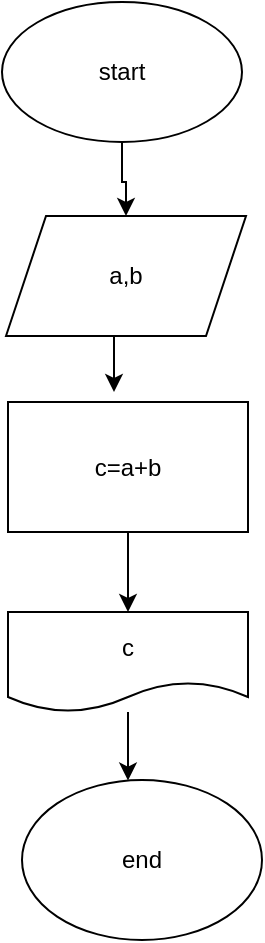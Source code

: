 <mxfile version="20.2.2" type="github">
  <diagram id="C5RBs43oDa-KdzZeNtuy" name="Page-1">
    <mxGraphModel dx="998" dy="579" grid="1" gridSize="10" guides="1" tooltips="1" connect="1" arrows="1" fold="1" page="1" pageScale="1" pageWidth="827" pageHeight="1169" math="0" shadow="0">
      <root>
        <mxCell id="WIyWlLk6GJQsqaUBKTNV-0" />
        <mxCell id="WIyWlLk6GJQsqaUBKTNV-1" parent="WIyWlLk6GJQsqaUBKTNV-0" />
        <mxCell id="fpfkYht1Zz97vpIp1Jbi-11" style="edgeStyle=orthogonalEdgeStyle;rounded=0;orthogonalLoop=1;jettySize=auto;html=1;exitX=0.5;exitY=1;exitDx=0;exitDy=0;" edge="1" parent="WIyWlLk6GJQsqaUBKTNV-1" source="fpfkYht1Zz97vpIp1Jbi-0" target="fpfkYht1Zz97vpIp1Jbi-3">
          <mxGeometry relative="1" as="geometry" />
        </mxCell>
        <mxCell id="fpfkYht1Zz97vpIp1Jbi-0" value="start" style="ellipse;whiteSpace=wrap;html=1;" vertex="1" parent="WIyWlLk6GJQsqaUBKTNV-1">
          <mxGeometry x="334" y="5" width="120" height="70" as="geometry" />
        </mxCell>
        <mxCell id="fpfkYht1Zz97vpIp1Jbi-10" style="edgeStyle=orthogonalEdgeStyle;rounded=0;orthogonalLoop=1;jettySize=auto;html=1;exitX=0.5;exitY=1;exitDx=0;exitDy=0;" edge="1" parent="WIyWlLk6GJQsqaUBKTNV-1" source="fpfkYht1Zz97vpIp1Jbi-3">
          <mxGeometry relative="1" as="geometry">
            <mxPoint x="390" y="200" as="targetPoint" />
          </mxGeometry>
        </mxCell>
        <mxCell id="fpfkYht1Zz97vpIp1Jbi-3" value="a,b" style="shape=parallelogram;perimeter=parallelogramPerimeter;whiteSpace=wrap;html=1;fixedSize=1;" vertex="1" parent="WIyWlLk6GJQsqaUBKTNV-1">
          <mxGeometry x="336" y="112" width="120" height="60" as="geometry" />
        </mxCell>
        <mxCell id="fpfkYht1Zz97vpIp1Jbi-18" style="edgeStyle=orthogonalEdgeStyle;rounded=0;orthogonalLoop=1;jettySize=auto;html=1;exitX=0.5;exitY=1;exitDx=0;exitDy=0;entryX=0.5;entryY=0;entryDx=0;entryDy=0;" edge="1" parent="WIyWlLk6GJQsqaUBKTNV-1" source="fpfkYht1Zz97vpIp1Jbi-12" target="fpfkYht1Zz97vpIp1Jbi-16">
          <mxGeometry relative="1" as="geometry" />
        </mxCell>
        <mxCell id="fpfkYht1Zz97vpIp1Jbi-12" value="c=a+b" style="rounded=0;whiteSpace=wrap;html=1;" vertex="1" parent="WIyWlLk6GJQsqaUBKTNV-1">
          <mxGeometry x="337" y="205" width="120" height="65" as="geometry" />
        </mxCell>
        <mxCell id="fpfkYht1Zz97vpIp1Jbi-27" value="" style="edgeStyle=orthogonalEdgeStyle;rounded=0;orthogonalLoop=1;jettySize=auto;html=1;" edge="1" parent="WIyWlLk6GJQsqaUBKTNV-1" source="fpfkYht1Zz97vpIp1Jbi-16" target="fpfkYht1Zz97vpIp1Jbi-19">
          <mxGeometry relative="1" as="geometry">
            <Array as="points">
              <mxPoint x="404" y="410" />
              <mxPoint x="404" y="410" />
            </Array>
          </mxGeometry>
        </mxCell>
        <mxCell id="fpfkYht1Zz97vpIp1Jbi-16" value="c" style="shape=document;whiteSpace=wrap;html=1;boundedLbl=1;" vertex="1" parent="WIyWlLk6GJQsqaUBKTNV-1">
          <mxGeometry x="337" y="310" width="120" height="50" as="geometry" />
        </mxCell>
        <mxCell id="fpfkYht1Zz97vpIp1Jbi-19" value="end" style="ellipse;whiteSpace=wrap;html=1;" vertex="1" parent="WIyWlLk6GJQsqaUBKTNV-1">
          <mxGeometry x="344" y="394" width="120" height="80" as="geometry" />
        </mxCell>
      </root>
    </mxGraphModel>
  </diagram>
</mxfile>
